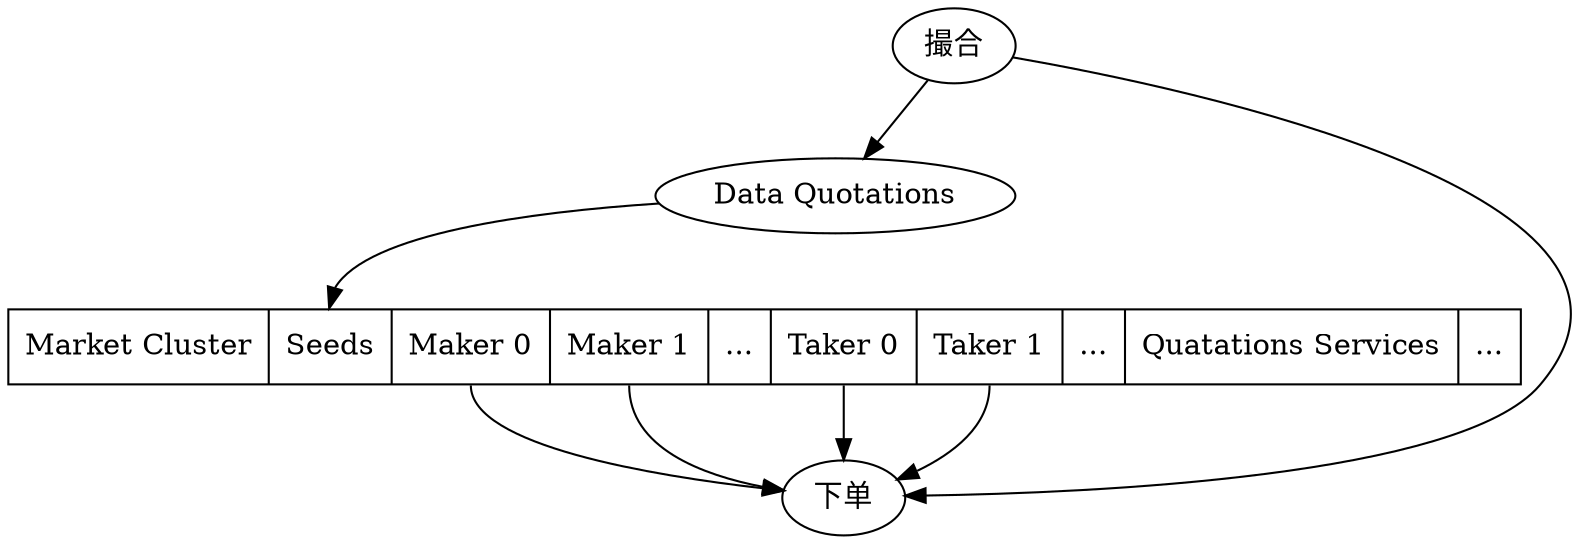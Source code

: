 digraph G {
	"Data Quotations"
	撮合
	node0 [
	      label = "Market Cluster|<f0>Seeds|<f1>Maker 0|<f2>Maker 1|...|<f3>Taker 0|<f4>Taker 1| ... |Quatations Services|..."
	      shape = "record"
	      ];
	
	撮合 -> "Data Quotations" -> node0:f0
	node0:f1 -> 下单
	node0:f2 -> 下单
	node0:f3 -> 下单
	node0:f4 -> 下单
	撮合 -> 下单
}
